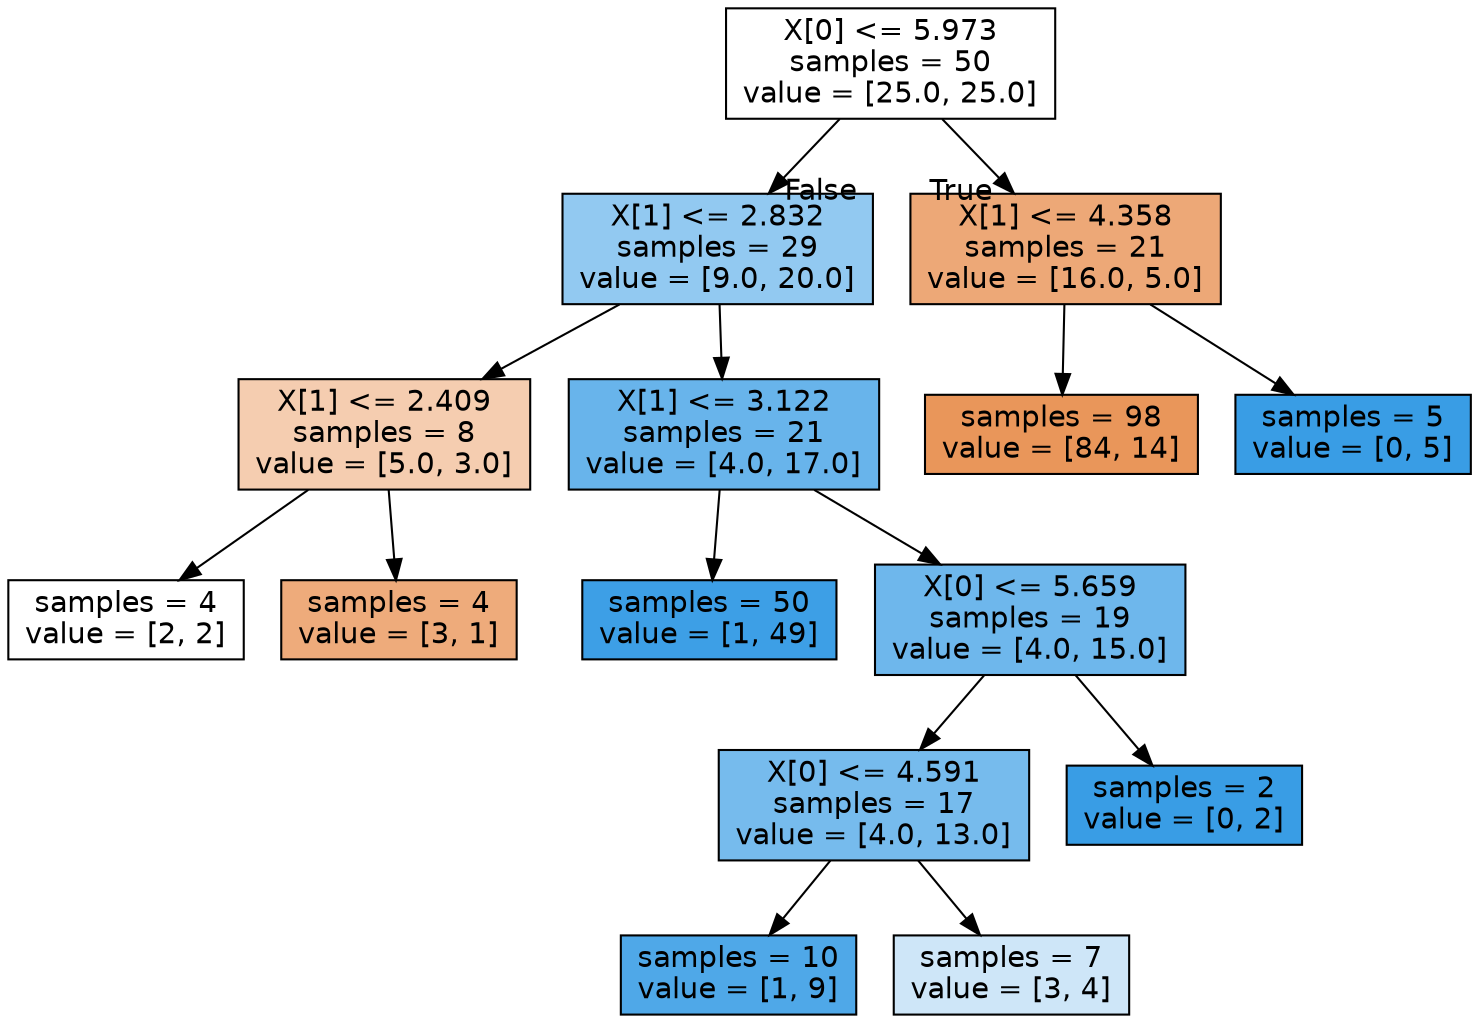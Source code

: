 digraph Tree {
node [shape=box, style="filled", color="black", fontname="helvetica"] ;
edge [fontname="helvetica"] ;
0 [label="X[0] <= 5.973\nsamples = 50\nvalue = [25.0, 25.0]", fillcolor="#ffffff"] ;
4 [label="X[1] <= 2.832\nsamples = 29\nvalue = [9.0, 20.0]", fillcolor="#92c9f1"] ;
0 -> 4 [labeldistance=2.5, labelangle=-45, headlabel="False"] ;
5 [label="X[1] <= 2.409\nsamples = 8\nvalue = [5.0, 3.0]", fillcolor="#f5cdb0"] ;
4 -> 5 ;
6 [label="samples = 4\nvalue = [2, 2]", fillcolor="#ffffff"] ;
5 -> 6 ;
7 [label="samples = 4\nvalue = [3, 1]", fillcolor="#eeab7b"] ;
5 -> 7 ;
8 [label="X[1] <= 3.122\nsamples = 21\nvalue = [4.0, 17.0]", fillcolor="#68b4eb"] ;
4 -> 8 ;
14 [label="samples = 50\nvalue = [1, 49]", fillcolor="#3d9fe6"] ;
8 -> 14 ;
9 [label="X[0] <= 5.659\nsamples = 19\nvalue = [4.0, 15.0]", fillcolor="#6eb7ec"] ;
8 -> 9 ;
10 [label="X[0] <= 4.591\nsamples = 17\nvalue = [4.0, 13.0]", fillcolor="#76bbed"] ;
9 -> 10 ;
11 [label="samples = 10\nvalue = [1, 9]", fillcolor="#4fa8e8"] ;
10 -> 11 ;
12 [label="samples = 7\nvalue = [3, 4]", fillcolor="#cee6f8"] ;
10 -> 12 ;
13 [label="samples = 2\nvalue = [0, 2]", fillcolor="#399de5"] ;
9 -> 13 ;
1 [label="X[1] <= 4.358\nsamples = 21\nvalue = [16.0, 5.0]", fillcolor="#eda877"] ;
0 -> 1 [labeldistance=2.5, labelangle=45, headlabel="True"] ;
2 [label="samples = 98\nvalue = [84, 14]", fillcolor="#e9965a"] ;
1 -> 2 ;
3 [label="samples = 5\nvalue = [0, 5]", fillcolor="#399de5"] ;
1 -> 3 ;
}